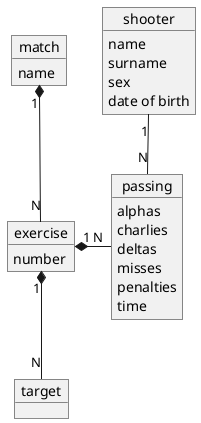 @startuml

object match {
    name
}
object exercise {
    number
}
object target {
}
object passing {
    alphas
    charlies
    deltas
    misses
    penalties
    time
}
object shooter {
    name
    surname
    sex
    date of birth
}

match "1" *-- "N" exercise
exercise "1" *-right- "N" passing
exercise "1" *-down- "N" target
shooter "1" -down- "N" passing

@enduml
